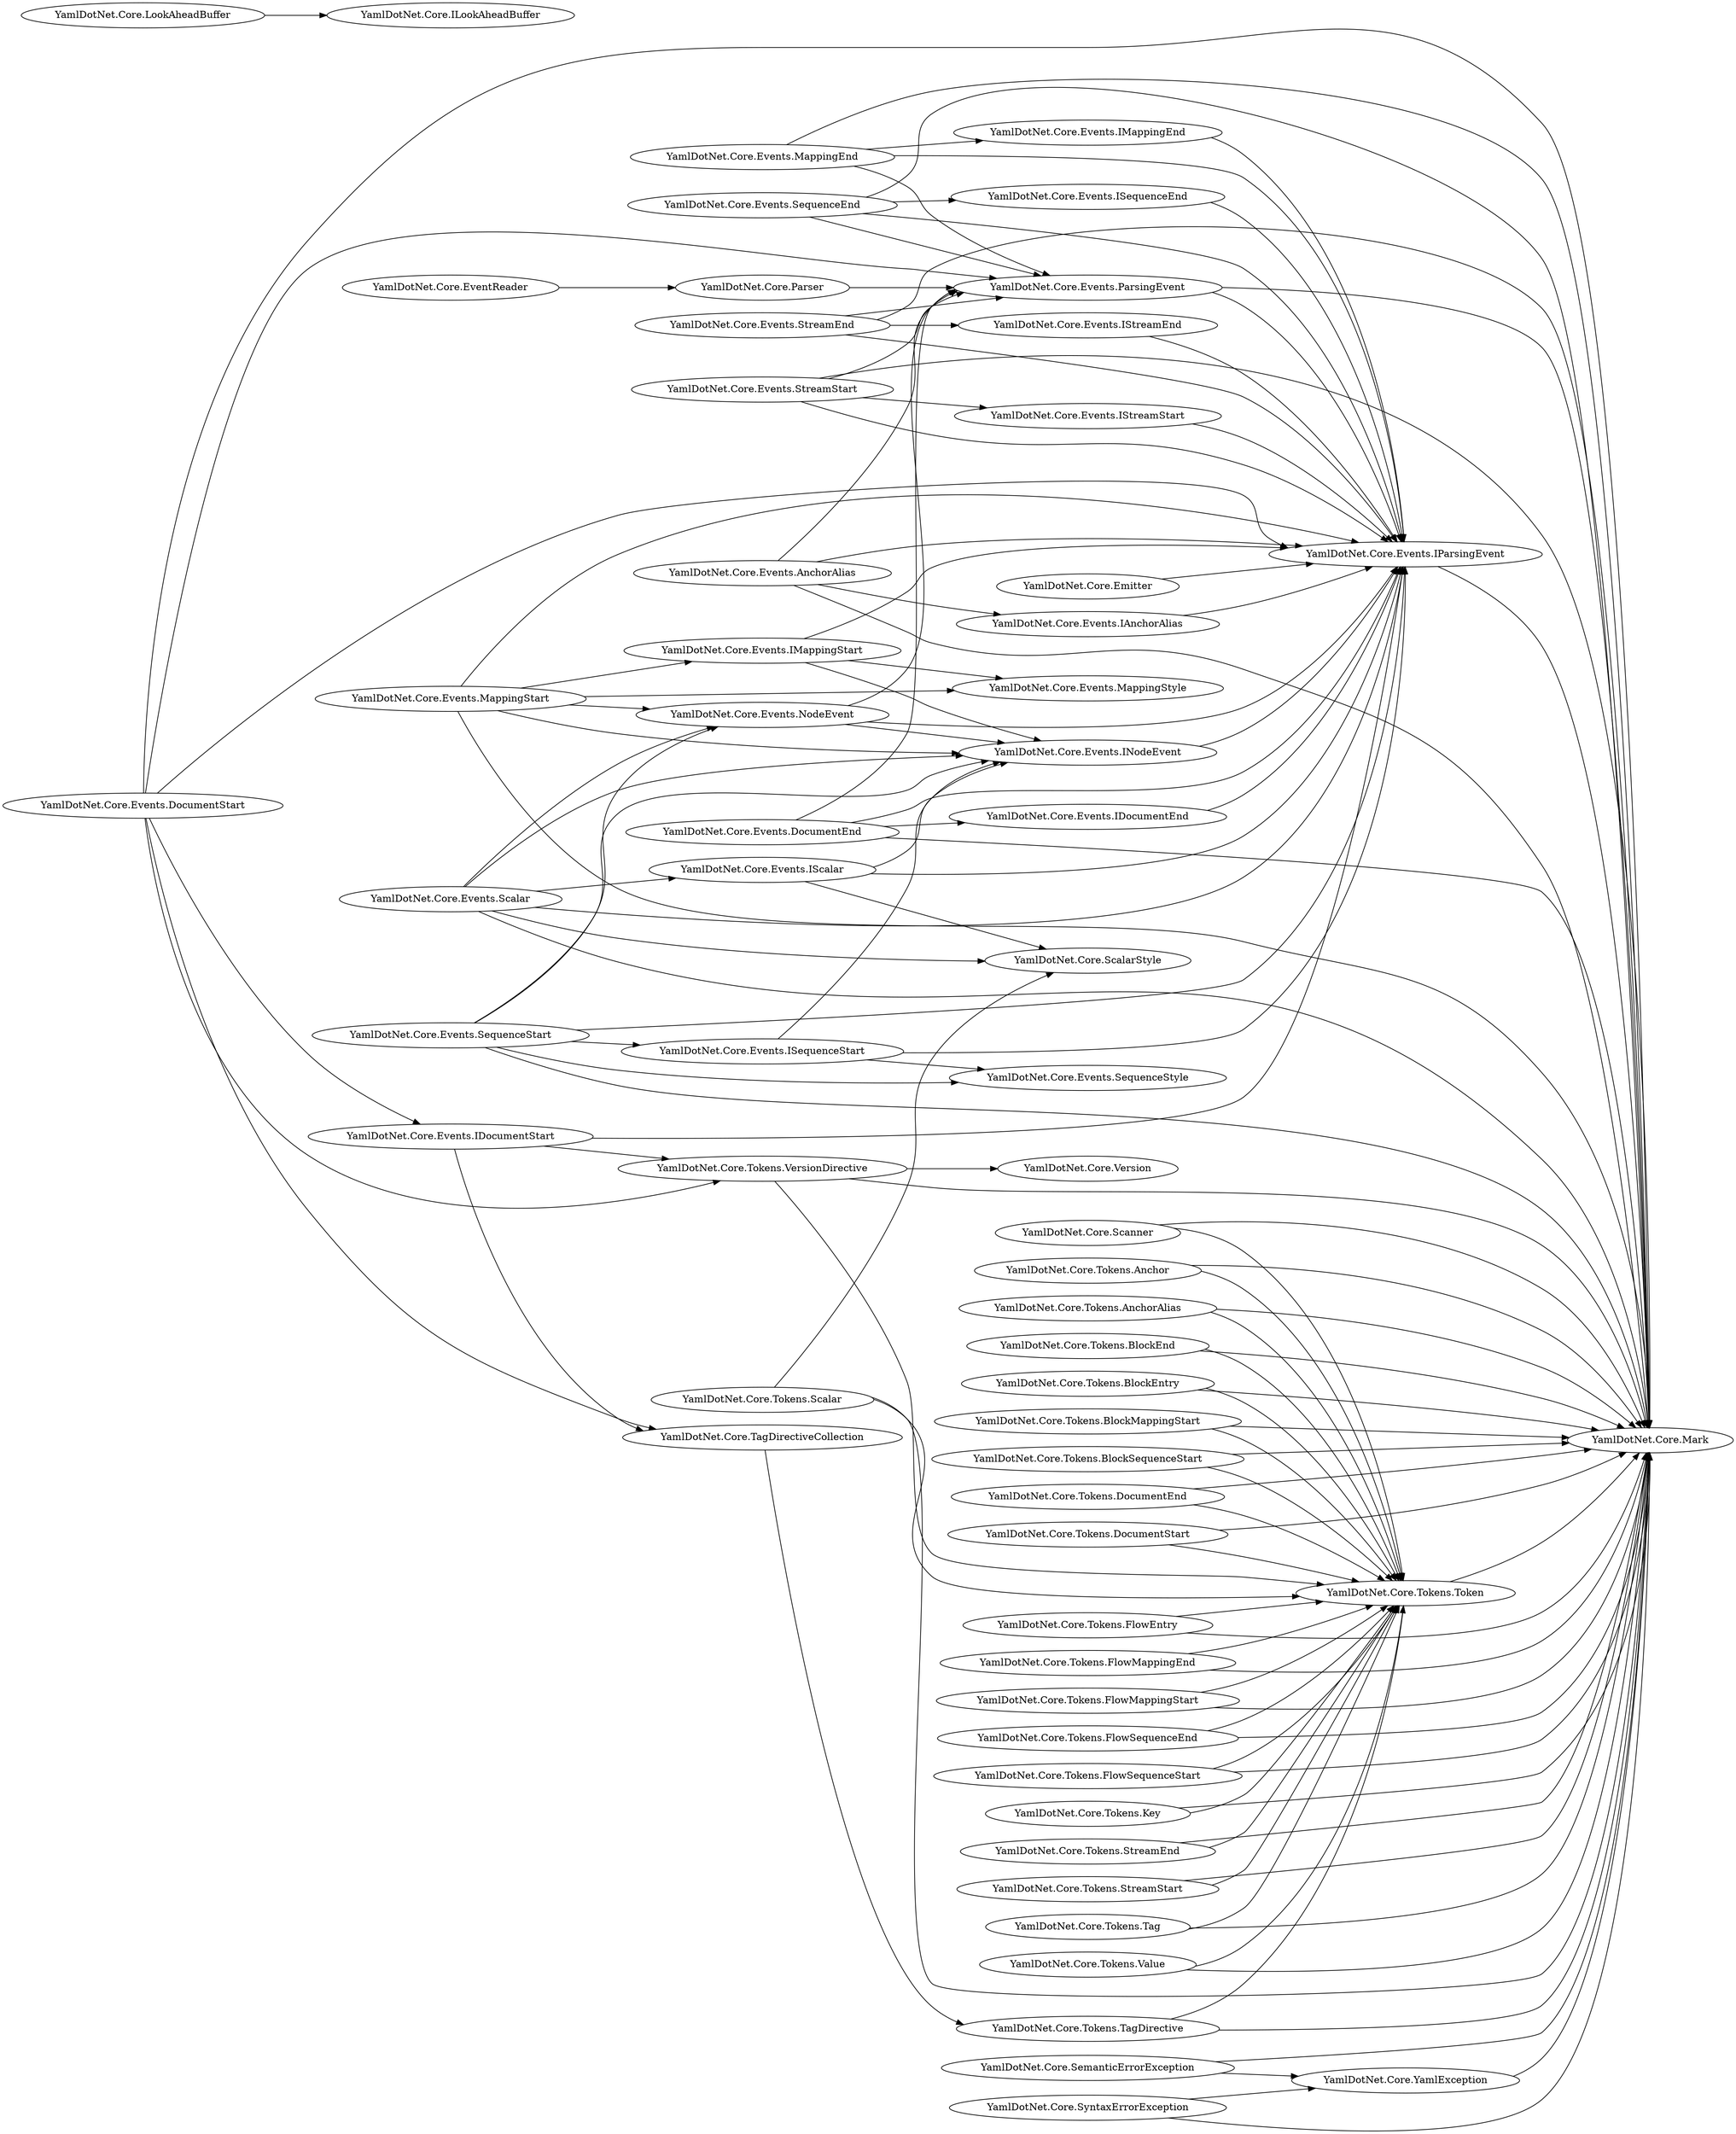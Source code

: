 digraph G {
    page="40,60"; 
    ratio=auto;
    rankdir=LR;
    fontsize=10;
   "YamlDotNet.Core.Emitter" -> { rank=none; "YamlDotNet.Core.Events.IParsingEvent" }
   "YamlDotNet.Core.EventReader" -> { rank=none; "YamlDotNet.Core.Parser" }
   "YamlDotNet.Core.Events.AnchorAlias" -> { rank=none; "YamlDotNet.Core.Events.IAnchorAlias"; "YamlDotNet.Core.Events.IParsingEvent"; "YamlDotNet.Core.Events.ParsingEvent"; "YamlDotNet.Core.Mark" }
   "YamlDotNet.Core.Events.DocumentEnd" -> { rank=none; "YamlDotNet.Core.Events.IDocumentEnd"; "YamlDotNet.Core.Events.IParsingEvent"; "YamlDotNet.Core.Events.ParsingEvent"; "YamlDotNet.Core.Mark" }
   "YamlDotNet.Core.Events.DocumentStart" -> { rank=none; "YamlDotNet.Core.Events.IDocumentStart"; "YamlDotNet.Core.Events.IParsingEvent"; "YamlDotNet.Core.Events.ParsingEvent"; "YamlDotNet.Core.Mark"; "YamlDotNet.Core.TagDirectiveCollection"; "YamlDotNet.Core.Tokens.VersionDirective" }
   "YamlDotNet.Core.Events.IAnchorAlias" -> { rank=none; "YamlDotNet.Core.Events.IParsingEvent" }
   "YamlDotNet.Core.Events.IDocumentEnd" -> { rank=none; "YamlDotNet.Core.Events.IParsingEvent" }
   "YamlDotNet.Core.Events.IDocumentStart" -> { rank=none; "YamlDotNet.Core.Events.IParsingEvent"; "YamlDotNet.Core.TagDirectiveCollection"; "YamlDotNet.Core.Tokens.VersionDirective" }
   "YamlDotNet.Core.Events.IMappingEnd" -> { rank=none; "YamlDotNet.Core.Events.IParsingEvent" }
   "YamlDotNet.Core.Events.IMappingStart" -> { rank=none; "YamlDotNet.Core.Events.INodeEvent"; "YamlDotNet.Core.Events.IParsingEvent"; "YamlDotNet.Core.Events.MappingStyle" }
   "YamlDotNet.Core.Events.INodeEvent" -> { rank=none; "YamlDotNet.Core.Events.IParsingEvent" }
   "YamlDotNet.Core.Events.IParsingEvent" -> { rank=none; "YamlDotNet.Core.Mark" }
   "YamlDotNet.Core.Events.IScalar" -> { rank=none; "YamlDotNet.Core.Events.INodeEvent"; "YamlDotNet.Core.Events.IParsingEvent"; "YamlDotNet.Core.ScalarStyle" }
   "YamlDotNet.Core.Events.ISequenceEnd" -> { rank=none; "YamlDotNet.Core.Events.IParsingEvent" }
   "YamlDotNet.Core.Events.ISequenceStart" -> { rank=none; "YamlDotNet.Core.Events.INodeEvent"; "YamlDotNet.Core.Events.IParsingEvent"; "YamlDotNet.Core.Events.SequenceStyle" }
   "YamlDotNet.Core.Events.IStreamEnd" -> { rank=none; "YamlDotNet.Core.Events.IParsingEvent" }
   "YamlDotNet.Core.Events.IStreamStart" -> { rank=none; "YamlDotNet.Core.Events.IParsingEvent" }
   "YamlDotNet.Core.Events.MappingEnd" -> { rank=none; "YamlDotNet.Core.Events.IMappingEnd"; "YamlDotNet.Core.Events.IParsingEvent"; "YamlDotNet.Core.Events.ParsingEvent"; "YamlDotNet.Core.Mark" }
   "YamlDotNet.Core.Events.MappingStart" -> { rank=none; "YamlDotNet.Core.Events.IMappingStart"; "YamlDotNet.Core.Events.INodeEvent"; "YamlDotNet.Core.Events.IParsingEvent"; "YamlDotNet.Core.Events.MappingStyle"; "YamlDotNet.Core.Events.NodeEvent"; "YamlDotNet.Core.Mark" }
   "YamlDotNet.Core.Events.NodeEvent" -> { rank=none; "YamlDotNet.Core.Events.INodeEvent"; "YamlDotNet.Core.Events.IParsingEvent"; "YamlDotNet.Core.Events.ParsingEvent" }
   "YamlDotNet.Core.Events.ParsingEvent" -> { rank=none; "YamlDotNet.Core.Events.IParsingEvent"; "YamlDotNet.Core.Mark" }
   "YamlDotNet.Core.Events.Scalar" -> { rank=none; "YamlDotNet.Core.Events.INodeEvent"; "YamlDotNet.Core.Events.IParsingEvent"; "YamlDotNet.Core.Events.IScalar"; "YamlDotNet.Core.Events.NodeEvent"; "YamlDotNet.Core.Mark"; "YamlDotNet.Core.ScalarStyle" }
   "YamlDotNet.Core.Events.SequenceEnd" -> { rank=none; "YamlDotNet.Core.Events.IParsingEvent"; "YamlDotNet.Core.Events.ISequenceEnd"; "YamlDotNet.Core.Events.ParsingEvent"; "YamlDotNet.Core.Mark" }
   "YamlDotNet.Core.Events.SequenceStart" -> { rank=none; "YamlDotNet.Core.Events.INodeEvent"; "YamlDotNet.Core.Events.IParsingEvent"; "YamlDotNet.Core.Events.ISequenceStart"; "YamlDotNet.Core.Events.NodeEvent"; "YamlDotNet.Core.Events.SequenceStyle"; "YamlDotNet.Core.Mark" }
   "YamlDotNet.Core.Events.StreamEnd" -> { rank=none; "YamlDotNet.Core.Events.IParsingEvent"; "YamlDotNet.Core.Events.IStreamEnd"; "YamlDotNet.Core.Events.ParsingEvent"; "YamlDotNet.Core.Mark" }
   "YamlDotNet.Core.Events.StreamStart" -> { rank=none; "YamlDotNet.Core.Events.IParsingEvent"; "YamlDotNet.Core.Events.IStreamStart"; "YamlDotNet.Core.Events.ParsingEvent"; "YamlDotNet.Core.Mark" }
   "YamlDotNet.Core.LookAheadBuffer" -> { rank=none; "YamlDotNet.Core.ILookAheadBuffer" }
   "YamlDotNet.Core.Parser" -> { rank=none; "YamlDotNet.Core.Events.ParsingEvent" }
   "YamlDotNet.Core.Scanner" -> { rank=none; "YamlDotNet.Core.Mark"; "YamlDotNet.Core.Tokens.Token" }
   "YamlDotNet.Core.SemanticErrorException" -> { rank=none; "YamlDotNet.Core.Mark"; "YamlDotNet.Core.YamlException" }
   "YamlDotNet.Core.SyntaxErrorException" -> { rank=none; "YamlDotNet.Core.Mark"; "YamlDotNet.Core.YamlException" }
   "YamlDotNet.Core.TagDirectiveCollection" -> { rank=none; "YamlDotNet.Core.Tokens.TagDirective" }
   "YamlDotNet.Core.Tokens.Anchor" -> { rank=none; "YamlDotNet.Core.Mark"; "YamlDotNet.Core.Tokens.Token" }
   "YamlDotNet.Core.Tokens.AnchorAlias" -> { rank=none; "YamlDotNet.Core.Mark"; "YamlDotNet.Core.Tokens.Token" }
   "YamlDotNet.Core.Tokens.BlockEnd" -> { rank=none; "YamlDotNet.Core.Mark"; "YamlDotNet.Core.Tokens.Token" }
   "YamlDotNet.Core.Tokens.BlockEntry" -> { rank=none; "YamlDotNet.Core.Mark"; "YamlDotNet.Core.Tokens.Token" }
   "YamlDotNet.Core.Tokens.BlockMappingStart" -> { rank=none; "YamlDotNet.Core.Mark"; "YamlDotNet.Core.Tokens.Token" }
   "YamlDotNet.Core.Tokens.BlockSequenceStart" -> { rank=none; "YamlDotNet.Core.Mark"; "YamlDotNet.Core.Tokens.Token" }
   "YamlDotNet.Core.Tokens.DocumentEnd" -> { rank=none; "YamlDotNet.Core.Mark"; "YamlDotNet.Core.Tokens.Token" }
   "YamlDotNet.Core.Tokens.DocumentStart" -> { rank=none; "YamlDotNet.Core.Mark"; "YamlDotNet.Core.Tokens.Token" }
   "YamlDotNet.Core.Tokens.FlowEntry" -> { rank=none; "YamlDotNet.Core.Mark"; "YamlDotNet.Core.Tokens.Token" }
   "YamlDotNet.Core.Tokens.FlowMappingEnd" -> { rank=none; "YamlDotNet.Core.Mark"; "YamlDotNet.Core.Tokens.Token" }
   "YamlDotNet.Core.Tokens.FlowMappingStart" -> { rank=none; "YamlDotNet.Core.Mark"; "YamlDotNet.Core.Tokens.Token" }
   "YamlDotNet.Core.Tokens.FlowSequenceEnd" -> { rank=none; "YamlDotNet.Core.Mark"; "YamlDotNet.Core.Tokens.Token" }
   "YamlDotNet.Core.Tokens.FlowSequenceStart" -> { rank=none; "YamlDotNet.Core.Mark"; "YamlDotNet.Core.Tokens.Token" }
   "YamlDotNet.Core.Tokens.Key" -> { rank=none; "YamlDotNet.Core.Mark"; "YamlDotNet.Core.Tokens.Token" }
   "YamlDotNet.Core.Tokens.Scalar" -> { rank=none; "YamlDotNet.Core.Mark"; "YamlDotNet.Core.ScalarStyle"; "YamlDotNet.Core.Tokens.Token" }
   "YamlDotNet.Core.Tokens.StreamEnd" -> { rank=none; "YamlDotNet.Core.Mark"; "YamlDotNet.Core.Tokens.Token" }
   "YamlDotNet.Core.Tokens.StreamStart" -> { rank=none; "YamlDotNet.Core.Mark"; "YamlDotNet.Core.Tokens.Token" }
   "YamlDotNet.Core.Tokens.Tag" -> { rank=none; "YamlDotNet.Core.Mark"; "YamlDotNet.Core.Tokens.Token" }
   "YamlDotNet.Core.Tokens.TagDirective" -> { rank=none; "YamlDotNet.Core.Mark"; "YamlDotNet.Core.Tokens.Token" }
   "YamlDotNet.Core.Tokens.Token" -> { rank=none; "YamlDotNet.Core.Mark" }
   "YamlDotNet.Core.Tokens.Value" -> { rank=none; "YamlDotNet.Core.Mark"; "YamlDotNet.Core.Tokens.Token" }
   "YamlDotNet.Core.Tokens.VersionDirective" -> { rank=none; "YamlDotNet.Core.Mark"; "YamlDotNet.Core.Tokens.Token"; "YamlDotNet.Core.Version" }
   "YamlDotNet.Core.YamlException" -> { rank=none; "YamlDotNet.Core.Mark" }
   }
